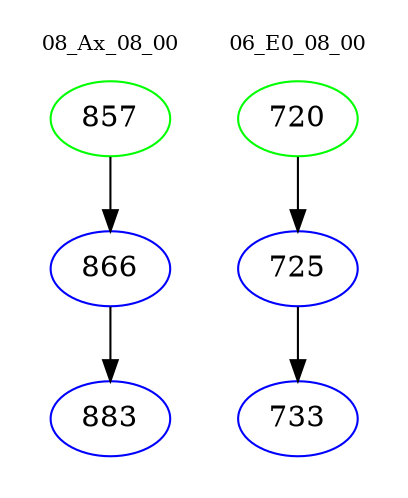 digraph{
subgraph cluster_0 {
color = white
label = "08_Ax_08_00";
fontsize=10;
T0_857 [label="857", color="green"]
T0_857 -> T0_866 [color="black"]
T0_866 [label="866", color="blue"]
T0_866 -> T0_883 [color="black"]
T0_883 [label="883", color="blue"]
}
subgraph cluster_1 {
color = white
label = "06_E0_08_00";
fontsize=10;
T1_720 [label="720", color="green"]
T1_720 -> T1_725 [color="black"]
T1_725 [label="725", color="blue"]
T1_725 -> T1_733 [color="black"]
T1_733 [label="733", color="blue"]
}
}
